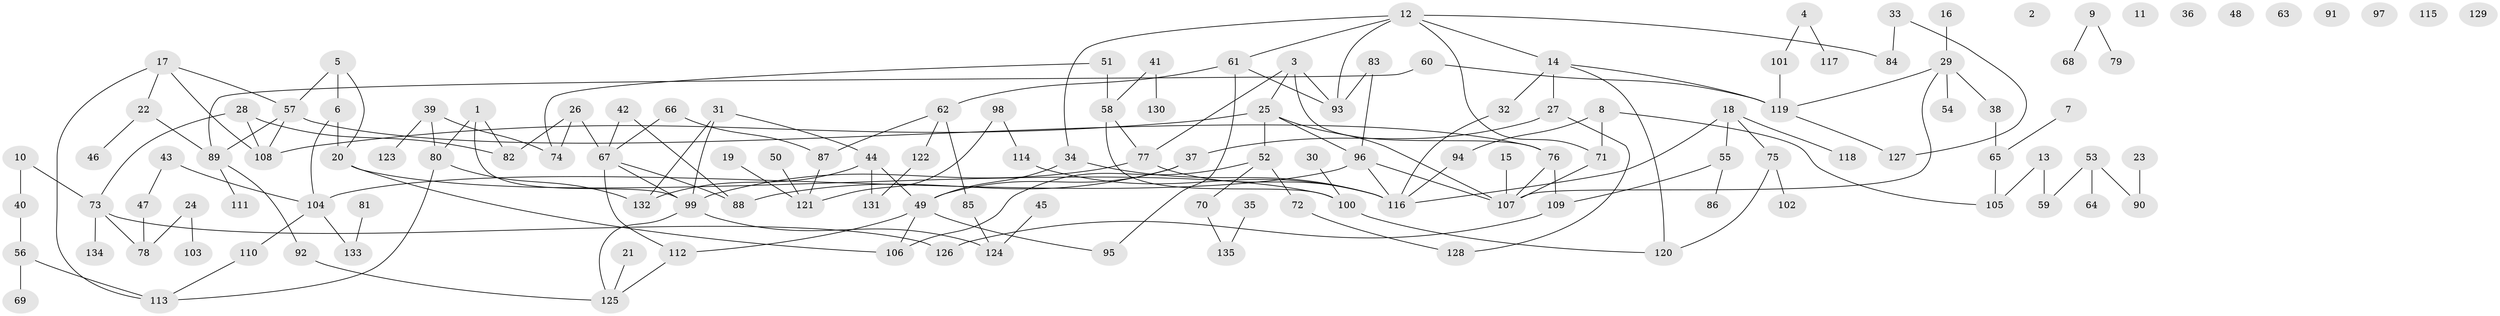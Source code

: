 // coarse degree distribution, {3: 0.2465753424657534, 5: 0.0958904109589041, 2: 0.2876712328767123, 7: 0.0410958904109589, 4: 0.1506849315068493, 1: 0.136986301369863, 8: 0.0273972602739726, 6: 0.0136986301369863}
// Generated by graph-tools (version 1.1) at 2025/35/03/04/25 23:35:51]
// undirected, 135 vertices, 172 edges
graph export_dot {
  node [color=gray90,style=filled];
  1;
  2;
  3;
  4;
  5;
  6;
  7;
  8;
  9;
  10;
  11;
  12;
  13;
  14;
  15;
  16;
  17;
  18;
  19;
  20;
  21;
  22;
  23;
  24;
  25;
  26;
  27;
  28;
  29;
  30;
  31;
  32;
  33;
  34;
  35;
  36;
  37;
  38;
  39;
  40;
  41;
  42;
  43;
  44;
  45;
  46;
  47;
  48;
  49;
  50;
  51;
  52;
  53;
  54;
  55;
  56;
  57;
  58;
  59;
  60;
  61;
  62;
  63;
  64;
  65;
  66;
  67;
  68;
  69;
  70;
  71;
  72;
  73;
  74;
  75;
  76;
  77;
  78;
  79;
  80;
  81;
  82;
  83;
  84;
  85;
  86;
  87;
  88;
  89;
  90;
  91;
  92;
  93;
  94;
  95;
  96;
  97;
  98;
  99;
  100;
  101;
  102;
  103;
  104;
  105;
  106;
  107;
  108;
  109;
  110;
  111;
  112;
  113;
  114;
  115;
  116;
  117;
  118;
  119;
  120;
  121;
  122;
  123;
  124;
  125;
  126;
  127;
  128;
  129;
  130;
  131;
  132;
  133;
  134;
  135;
  1 -- 80;
  1 -- 82;
  1 -- 99;
  3 -- 25;
  3 -- 76;
  3 -- 77;
  3 -- 93;
  4 -- 101;
  4 -- 117;
  5 -- 6;
  5 -- 20;
  5 -- 57;
  6 -- 20;
  6 -- 104;
  7 -- 65;
  8 -- 71;
  8 -- 94;
  8 -- 105;
  9 -- 68;
  9 -- 79;
  10 -- 40;
  10 -- 73;
  12 -- 14;
  12 -- 34;
  12 -- 61;
  12 -- 71;
  12 -- 84;
  12 -- 93;
  13 -- 59;
  13 -- 105;
  14 -- 27;
  14 -- 32;
  14 -- 119;
  14 -- 120;
  15 -- 107;
  16 -- 29;
  17 -- 22;
  17 -- 57;
  17 -- 108;
  17 -- 113;
  18 -- 55;
  18 -- 75;
  18 -- 116;
  18 -- 118;
  19 -- 121;
  20 -- 100;
  20 -- 106;
  21 -- 125;
  22 -- 46;
  22 -- 89;
  23 -- 90;
  24 -- 78;
  24 -- 103;
  25 -- 52;
  25 -- 96;
  25 -- 107;
  25 -- 108;
  26 -- 67;
  26 -- 74;
  26 -- 82;
  27 -- 37;
  27 -- 128;
  28 -- 73;
  28 -- 82;
  28 -- 108;
  29 -- 38;
  29 -- 54;
  29 -- 107;
  29 -- 119;
  30 -- 100;
  31 -- 44;
  31 -- 99;
  31 -- 132;
  32 -- 116;
  33 -- 84;
  33 -- 127;
  34 -- 49;
  34 -- 116;
  35 -- 135;
  37 -- 49;
  37 -- 88;
  38 -- 65;
  39 -- 74;
  39 -- 80;
  39 -- 123;
  40 -- 56;
  41 -- 58;
  41 -- 130;
  42 -- 67;
  42 -- 88;
  43 -- 47;
  43 -- 104;
  44 -- 49;
  44 -- 131;
  44 -- 132;
  45 -- 124;
  47 -- 78;
  49 -- 95;
  49 -- 106;
  49 -- 112;
  50 -- 121;
  51 -- 58;
  51 -- 74;
  52 -- 70;
  52 -- 72;
  52 -- 106;
  53 -- 59;
  53 -- 64;
  53 -- 90;
  55 -- 86;
  55 -- 109;
  56 -- 69;
  56 -- 113;
  57 -- 76;
  57 -- 89;
  57 -- 108;
  58 -- 77;
  58 -- 100;
  60 -- 89;
  60 -- 119;
  61 -- 62;
  61 -- 93;
  61 -- 95;
  62 -- 85;
  62 -- 87;
  62 -- 122;
  65 -- 105;
  66 -- 67;
  66 -- 87;
  67 -- 88;
  67 -- 99;
  67 -- 112;
  70 -- 135;
  71 -- 107;
  72 -- 128;
  73 -- 78;
  73 -- 126;
  73 -- 134;
  75 -- 102;
  75 -- 120;
  76 -- 107;
  76 -- 109;
  77 -- 99;
  77 -- 116;
  80 -- 113;
  80 -- 132;
  81 -- 133;
  83 -- 93;
  83 -- 96;
  85 -- 124;
  87 -- 121;
  89 -- 92;
  89 -- 111;
  92 -- 125;
  94 -- 116;
  96 -- 104;
  96 -- 107;
  96 -- 116;
  98 -- 114;
  98 -- 121;
  99 -- 124;
  99 -- 125;
  100 -- 120;
  101 -- 119;
  104 -- 110;
  104 -- 133;
  109 -- 126;
  110 -- 113;
  112 -- 125;
  114 -- 116;
  119 -- 127;
  122 -- 131;
}
